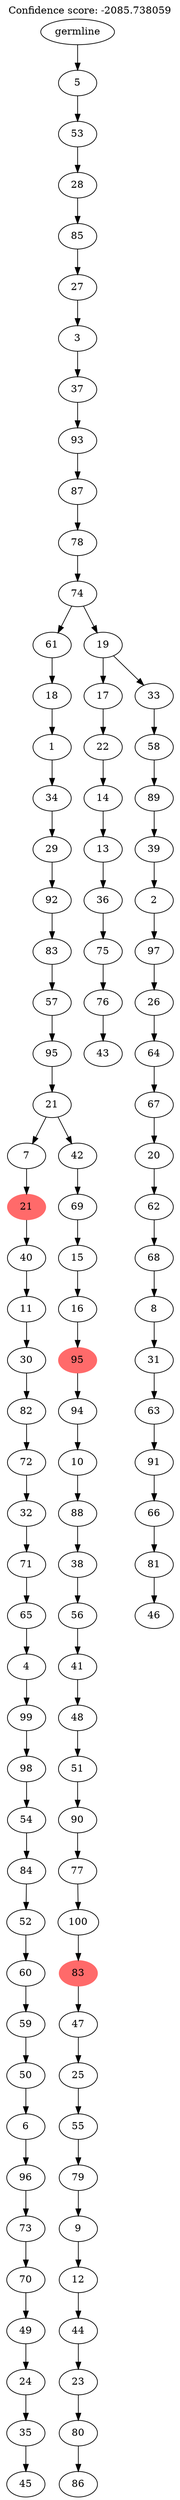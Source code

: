 digraph g {
	"102" -> "103";
	"103" [label="45"];
	"101" -> "102";
	"102" [label="35"];
	"100" -> "101";
	"101" [label="24"];
	"99" -> "100";
	"100" [label="49"];
	"98" -> "99";
	"99" [label="70"];
	"97" -> "98";
	"98" [label="73"];
	"96" -> "97";
	"97" [label="96"];
	"95" -> "96";
	"96" [label="6"];
	"94" -> "95";
	"95" [label="50"];
	"93" -> "94";
	"94" [label="59"];
	"92" -> "93";
	"93" [label="60"];
	"91" -> "92";
	"92" [label="52"];
	"90" -> "91";
	"91" [label="84"];
	"89" -> "90";
	"90" [label="54"];
	"88" -> "89";
	"89" [label="98"];
	"87" -> "88";
	"88" [label="99"];
	"86" -> "87";
	"87" [label="4"];
	"85" -> "86";
	"86" [label="65"];
	"84" -> "85";
	"85" [label="71"];
	"83" -> "84";
	"84" [label="32"];
	"82" -> "83";
	"83" [label="72"];
	"81" -> "82";
	"82" [label="82"];
	"80" -> "81";
	"81" [label="30"];
	"79" -> "80";
	"80" [label="11"];
	"78" -> "79";
	"79" [label="40"];
	"77" -> "78";
	"78" [color=indianred1, style=filled, label="21"];
	"75" -> "76";
	"76" [label="86"];
	"74" -> "75";
	"75" [label="80"];
	"73" -> "74";
	"74" [label="23"];
	"72" -> "73";
	"73" [label="44"];
	"71" -> "72";
	"72" [label="12"];
	"70" -> "71";
	"71" [label="9"];
	"69" -> "70";
	"70" [label="79"];
	"68" -> "69";
	"69" [label="55"];
	"67" -> "68";
	"68" [label="25"];
	"66" -> "67";
	"67" [label="47"];
	"65" -> "66";
	"66" [color=indianred1, style=filled, label="83"];
	"64" -> "65";
	"65" [label="100"];
	"63" -> "64";
	"64" [label="77"];
	"62" -> "63";
	"63" [label="90"];
	"61" -> "62";
	"62" [label="51"];
	"60" -> "61";
	"61" [label="48"];
	"59" -> "60";
	"60" [label="41"];
	"58" -> "59";
	"59" [label="56"];
	"57" -> "58";
	"58" [label="38"];
	"56" -> "57";
	"57" [label="88"];
	"55" -> "56";
	"56" [label="10"];
	"54" -> "55";
	"55" [label="94"];
	"53" -> "54";
	"54" [color=indianred1, style=filled, label="95"];
	"52" -> "53";
	"53" [label="16"];
	"51" -> "52";
	"52" [label="15"];
	"50" -> "51";
	"51" [label="69"];
	"49" -> "50";
	"50" [label="42"];
	"49" -> "77";
	"77" [label="7"];
	"48" -> "49";
	"49" [label="21"];
	"47" -> "48";
	"48" [label="95"];
	"46" -> "47";
	"47" [label="57"];
	"45" -> "46";
	"46" [label="83"];
	"44" -> "45";
	"45" [label="92"];
	"43" -> "44";
	"44" [label="29"];
	"42" -> "43";
	"43" [label="34"];
	"41" -> "42";
	"42" [label="1"];
	"40" -> "41";
	"41" [label="18"];
	"38" -> "39";
	"39" [label="43"];
	"37" -> "38";
	"38" [label="76"];
	"36" -> "37";
	"37" [label="75"];
	"35" -> "36";
	"36" [label="36"];
	"34" -> "35";
	"35" [label="13"];
	"33" -> "34";
	"34" [label="14"];
	"32" -> "33";
	"33" [label="22"];
	"30" -> "31";
	"31" [label="46"];
	"29" -> "30";
	"30" [label="81"];
	"28" -> "29";
	"29" [label="66"];
	"27" -> "28";
	"28" [label="91"];
	"26" -> "27";
	"27" [label="63"];
	"25" -> "26";
	"26" [label="31"];
	"24" -> "25";
	"25" [label="8"];
	"23" -> "24";
	"24" [label="68"];
	"22" -> "23";
	"23" [label="62"];
	"21" -> "22";
	"22" [label="20"];
	"20" -> "21";
	"21" [label="67"];
	"19" -> "20";
	"20" [label="64"];
	"18" -> "19";
	"19" [label="26"];
	"17" -> "18";
	"18" [label="97"];
	"16" -> "17";
	"17" [label="2"];
	"15" -> "16";
	"16" [label="39"];
	"14" -> "15";
	"15" [label="89"];
	"13" -> "14";
	"14" [label="58"];
	"12" -> "13";
	"13" [label="33"];
	"12" -> "32";
	"32" [label="17"];
	"11" -> "12";
	"12" [label="19"];
	"11" -> "40";
	"40" [label="61"];
	"10" -> "11";
	"11" [label="74"];
	"9" -> "10";
	"10" [label="78"];
	"8" -> "9";
	"9" [label="87"];
	"7" -> "8";
	"8" [label="93"];
	"6" -> "7";
	"7" [label="37"];
	"5" -> "6";
	"6" [label="3"];
	"4" -> "5";
	"5" [label="27"];
	"3" -> "4";
	"4" [label="85"];
	"2" -> "3";
	"3" [label="28"];
	"1" -> "2";
	"2" [label="53"];
	"0" -> "1";
	"1" [label="5"];
	"0" [label="germline"];
	labelloc="t";
	label="Confidence score: -2085.738059";
}
